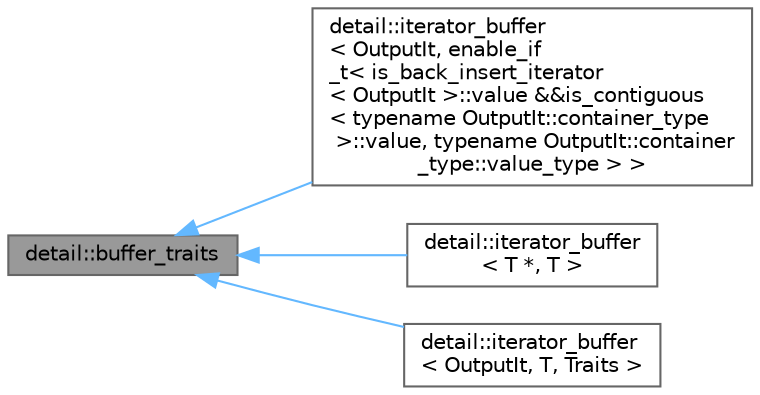 digraph "detail::buffer_traits"
{
 // LATEX_PDF_SIZE
  bgcolor="transparent";
  edge [fontname=Helvetica,fontsize=10,labelfontname=Helvetica,labelfontsize=10];
  node [fontname=Helvetica,fontsize=10,shape=box,height=0.2,width=0.4];
  rankdir="LR";
  Node1 [id="Node000001",label="detail::buffer_traits",height=0.2,width=0.4,color="gray40", fillcolor="grey60", style="filled", fontcolor="black",tooltip=" "];
  Node1 -> Node2 [id="edge1_Node000001_Node000002",dir="back",color="steelblue1",style="solid",tooltip=" "];
  Node2 [id="Node000002",label="detail::iterator_buffer\l\< OutputIt, enable_if\l_t\< is_back_insert_iterator\l\< OutputIt \>::value &&is_contiguous\l\< typename OutputIt::container_type\l \>::value, typename OutputIt::container\l_type::value_type \> \>",height=0.2,width=0.4,color="gray40", fillcolor="white", style="filled",URL="$classdetail_1_1iterator__buffer_3_01_output_it_00_01enable__if__t_3_01is__back__insert__iteratorc14756b7678d539799ac167e35d72bcb.html",tooltip=" "];
  Node1 -> Node3 [id="edge2_Node000001_Node000003",dir="back",color="steelblue1",style="solid",tooltip=" "];
  Node3 [id="Node000003",label="detail::iterator_buffer\l\< T *, T \>",height=0.2,width=0.4,color="gray40", fillcolor="white", style="filled",URL="$classdetail_1_1iterator__buffer_3_01_t_01_5_00_01_t_01_4.html",tooltip=" "];
  Node1 -> Node4 [id="edge3_Node000001_Node000004",dir="back",color="steelblue1",style="solid",tooltip=" "];
  Node4 [id="Node000004",label="detail::iterator_buffer\l\< OutputIt, T, Traits \>",height=0.2,width=0.4,color="gray40", fillcolor="white", style="filled",URL="$classdetail_1_1iterator__buffer.html",tooltip=" "];
}
